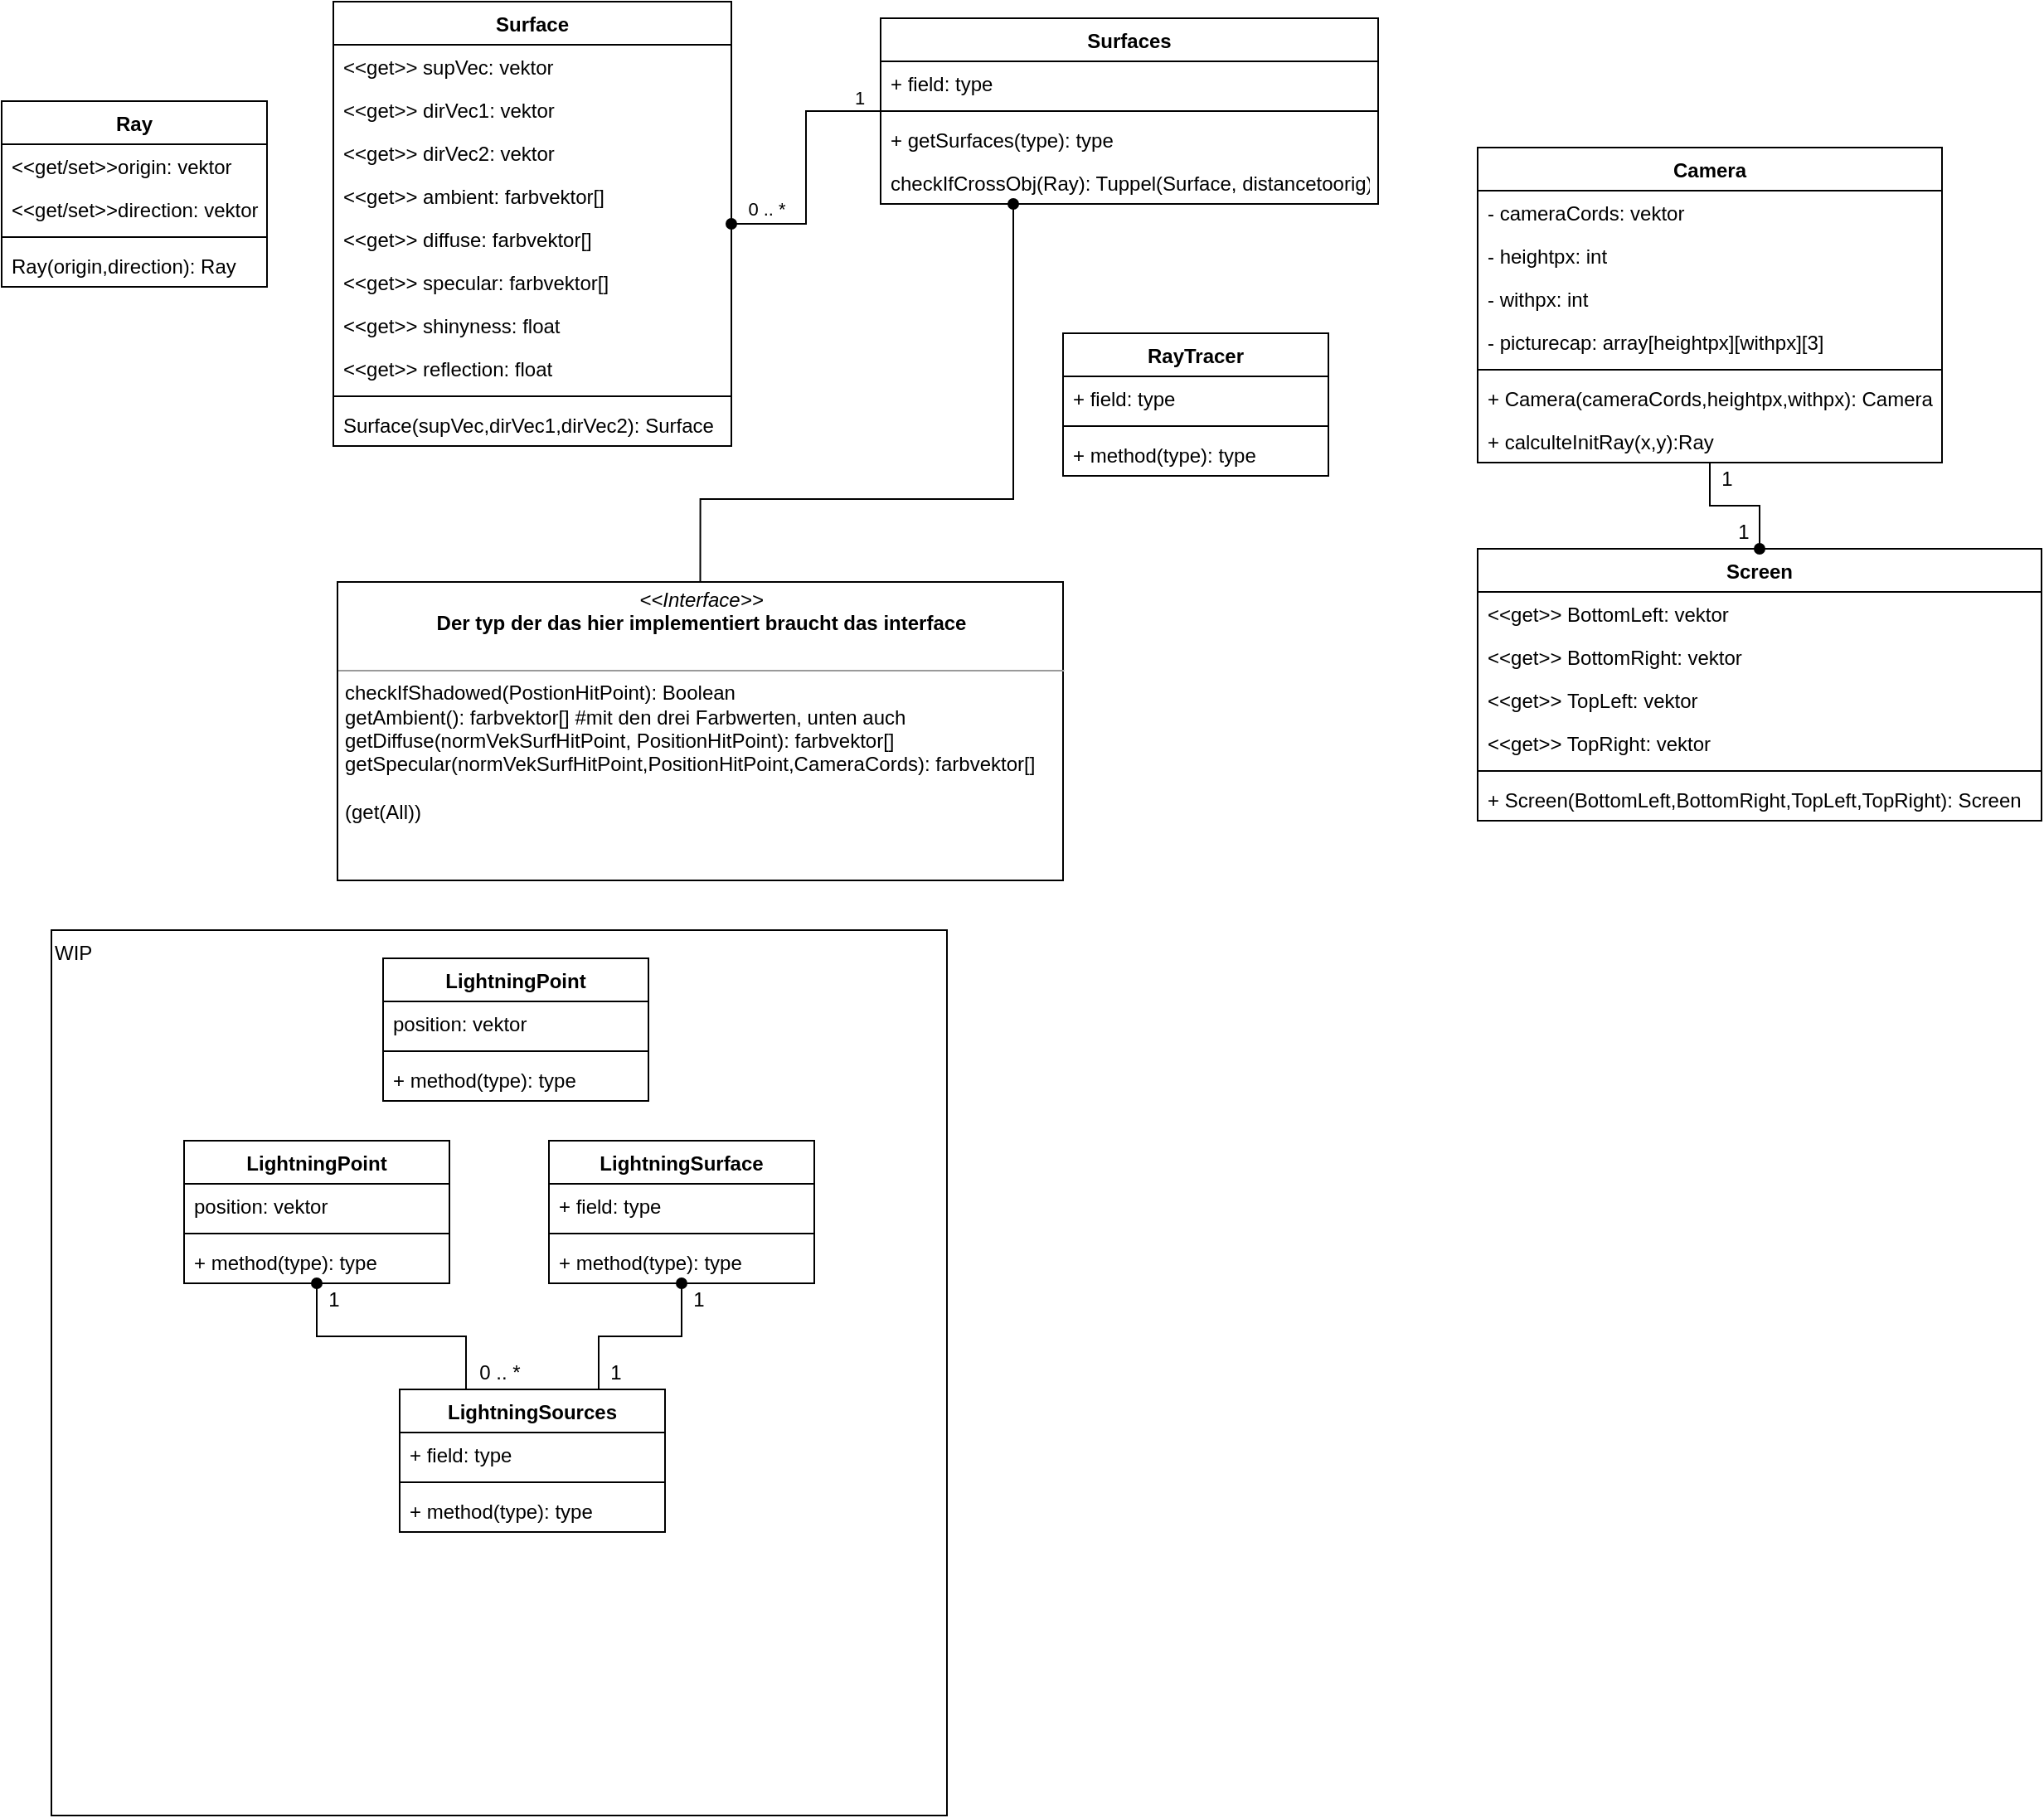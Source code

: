 <mxfile version="13.9.9" type="device"><diagram id="C5RBs43oDa-KdzZeNtuy" name="Page-1"><mxGraphModel dx="1176" dy="685" grid="1" gridSize="10" guides="1" tooltips="1" connect="1" arrows="1" fold="1" page="1" pageScale="1" pageWidth="1500" pageHeight="1169" math="0" shadow="0"><root><mxCell id="WIyWlLk6GJQsqaUBKTNV-0"/><mxCell id="WIyWlLk6GJQsqaUBKTNV-1" parent="WIyWlLk6GJQsqaUBKTNV-0"/><mxCell id="xA0XNcAtHobreGwFJSrl-69" value="WIP" style="rounded=0;whiteSpace=wrap;html=1;align=left;verticalAlign=top;" vertex="1" parent="WIyWlLk6GJQsqaUBKTNV-1"><mxGeometry x="220" y="600" width="540" height="534" as="geometry"/></mxCell><mxCell id="xA0XNcAtHobreGwFJSrl-75" style="edgeStyle=orthogonalEdgeStyle;rounded=0;orthogonalLoop=1;jettySize=auto;html=1;startArrow=oval;startFill=1;endArrow=none;endFill=0;" edge="1" parent="WIyWlLk6GJQsqaUBKTNV-1" source="xA0XNcAtHobreGwFJSrl-4" target="xA0XNcAtHobreGwFJSrl-71"><mxGeometry relative="1" as="geometry"/></mxCell><mxCell id="xA0XNcAtHobreGwFJSrl-76" value="0 .. *" style="edgeLabel;html=1;align=center;verticalAlign=middle;resizable=0;points=[];" vertex="1" connectable="0" parent="xA0XNcAtHobreGwFJSrl-75"><mxGeometry x="-0.753" relative="1" as="geometry"><mxPoint x="1" y="-9" as="offset"/></mxGeometry></mxCell><mxCell id="xA0XNcAtHobreGwFJSrl-77" value="1" style="edgeLabel;html=1;align=center;verticalAlign=middle;resizable=0;points=[];" vertex="1" connectable="0" parent="xA0XNcAtHobreGwFJSrl-75"><mxGeometry x="0.78" y="1" relative="1" as="geometry"><mxPoint x="4" y="-7" as="offset"/></mxGeometry></mxCell><mxCell id="xA0XNcAtHobreGwFJSrl-4" value="Surface" style="swimlane;fontStyle=1;align=center;verticalAlign=top;childLayout=stackLayout;horizontal=1;startSize=26;horizontalStack=0;resizeParent=1;resizeParentMax=0;resizeLast=0;collapsible=1;marginBottom=0;" vertex="1" parent="WIyWlLk6GJQsqaUBKTNV-1"><mxGeometry x="390" y="40" width="240" height="268" as="geometry"/></mxCell><mxCell id="xA0XNcAtHobreGwFJSrl-5" value="&lt;&lt;get&gt;&gt; supVec: vektor&#10;" style="text;strokeColor=none;fillColor=none;align=left;verticalAlign=top;spacingLeft=4;spacingRight=4;overflow=hidden;rotatable=0;points=[[0,0.5],[1,0.5]];portConstraint=eastwest;" vertex="1" parent="xA0XNcAtHobreGwFJSrl-4"><mxGeometry y="26" width="240" height="26" as="geometry"/></mxCell><mxCell id="xA0XNcAtHobreGwFJSrl-80" value="&lt;&lt;get&gt;&gt; dirVec1: vektor" style="text;strokeColor=none;fillColor=none;align=left;verticalAlign=top;spacingLeft=4;spacingRight=4;overflow=hidden;rotatable=0;points=[[0,0.5],[1,0.5]];portConstraint=eastwest;" vertex="1" parent="xA0XNcAtHobreGwFJSrl-4"><mxGeometry y="52" width="240" height="26" as="geometry"/></mxCell><mxCell id="xA0XNcAtHobreGwFJSrl-82" value="&lt;&lt;get&gt;&gt; dirVec2: vektor" style="text;strokeColor=none;fillColor=none;align=left;verticalAlign=top;spacingLeft=4;spacingRight=4;overflow=hidden;rotatable=0;points=[[0,0.5],[1,0.5]];portConstraint=eastwest;" vertex="1" parent="xA0XNcAtHobreGwFJSrl-4"><mxGeometry y="78" width="240" height="26" as="geometry"/></mxCell><mxCell id="xA0XNcAtHobreGwFJSrl-84" value="&lt;&lt;get&gt;&gt; ambient: farbvektor[]" style="text;strokeColor=none;fillColor=none;align=left;verticalAlign=top;spacingLeft=4;spacingRight=4;overflow=hidden;rotatable=0;points=[[0,0.5],[1,0.5]];portConstraint=eastwest;" vertex="1" parent="xA0XNcAtHobreGwFJSrl-4"><mxGeometry y="104" width="240" height="26" as="geometry"/></mxCell><mxCell id="xA0XNcAtHobreGwFJSrl-85" value="&lt;&lt;get&gt;&gt; diffuse: farbvektor[]&#10;" style="text;strokeColor=none;fillColor=none;align=left;verticalAlign=top;spacingLeft=4;spacingRight=4;overflow=hidden;rotatable=0;points=[[0,0.5],[1,0.5]];portConstraint=eastwest;" vertex="1" parent="xA0XNcAtHobreGwFJSrl-4"><mxGeometry y="130" width="240" height="26" as="geometry"/></mxCell><mxCell id="xA0XNcAtHobreGwFJSrl-86" value="&lt;&lt;get&gt;&gt; specular: farbvektor[]" style="text;strokeColor=none;fillColor=none;align=left;verticalAlign=top;spacingLeft=4;spacingRight=4;overflow=hidden;rotatable=0;points=[[0,0.5],[1,0.5]];portConstraint=eastwest;" vertex="1" parent="xA0XNcAtHobreGwFJSrl-4"><mxGeometry y="156" width="240" height="26" as="geometry"/></mxCell><mxCell id="xA0XNcAtHobreGwFJSrl-87" value="&lt;&lt;get&gt;&gt; shinyness: float" style="text;strokeColor=none;fillColor=none;align=left;verticalAlign=top;spacingLeft=4;spacingRight=4;overflow=hidden;rotatable=0;points=[[0,0.5],[1,0.5]];portConstraint=eastwest;" vertex="1" parent="xA0XNcAtHobreGwFJSrl-4"><mxGeometry y="182" width="240" height="26" as="geometry"/></mxCell><mxCell id="xA0XNcAtHobreGwFJSrl-88" value="&lt;&lt;get&gt;&gt; reflection: float" style="text;strokeColor=none;fillColor=none;align=left;verticalAlign=top;spacingLeft=4;spacingRight=4;overflow=hidden;rotatable=0;points=[[0,0.5],[1,0.5]];portConstraint=eastwest;" vertex="1" parent="xA0XNcAtHobreGwFJSrl-4"><mxGeometry y="208" width="240" height="26" as="geometry"/></mxCell><mxCell id="xA0XNcAtHobreGwFJSrl-6" value="" style="line;strokeWidth=1;fillColor=none;align=left;verticalAlign=middle;spacingTop=-1;spacingLeft=3;spacingRight=3;rotatable=0;labelPosition=right;points=[];portConstraint=eastwest;" vertex="1" parent="xA0XNcAtHobreGwFJSrl-4"><mxGeometry y="234" width="240" height="8" as="geometry"/></mxCell><mxCell id="xA0XNcAtHobreGwFJSrl-7" value="Surface(supVec,dirVec1,dirVec2): Surface" style="text;strokeColor=none;fillColor=none;align=left;verticalAlign=top;spacingLeft=4;spacingRight=4;overflow=hidden;rotatable=0;points=[[0,0.5],[1,0.5]];portConstraint=eastwest;" vertex="1" parent="xA0XNcAtHobreGwFJSrl-4"><mxGeometry y="242" width="240" height="26" as="geometry"/></mxCell><mxCell id="xA0XNcAtHobreGwFJSrl-9" value="Ray" style="swimlane;fontStyle=1;align=center;verticalAlign=top;childLayout=stackLayout;horizontal=1;startSize=26;horizontalStack=0;resizeParent=1;resizeParentMax=0;resizeLast=0;collapsible=1;marginBottom=0;" vertex="1" parent="WIyWlLk6GJQsqaUBKTNV-1"><mxGeometry x="190" y="100" width="160" height="112" as="geometry"/></mxCell><mxCell id="xA0XNcAtHobreGwFJSrl-10" value="&lt;&lt;get/set&gt;&gt;origin: vektor&#10;" style="text;strokeColor=none;fillColor=none;align=left;verticalAlign=top;spacingLeft=4;spacingRight=4;overflow=hidden;rotatable=0;points=[[0,0.5],[1,0.5]];portConstraint=eastwest;" vertex="1" parent="xA0XNcAtHobreGwFJSrl-9"><mxGeometry y="26" width="160" height="26" as="geometry"/></mxCell><mxCell id="xA0XNcAtHobreGwFJSrl-52" value="&lt;&lt;get/set&gt;&gt;direction: vektor" style="text;strokeColor=none;fillColor=none;align=left;verticalAlign=top;spacingLeft=4;spacingRight=4;overflow=hidden;rotatable=0;points=[[0,0.5],[1,0.5]];portConstraint=eastwest;" vertex="1" parent="xA0XNcAtHobreGwFJSrl-9"><mxGeometry y="52" width="160" height="26" as="geometry"/></mxCell><mxCell id="xA0XNcAtHobreGwFJSrl-11" value="" style="line;strokeWidth=1;fillColor=none;align=left;verticalAlign=middle;spacingTop=-1;spacingLeft=3;spacingRight=3;rotatable=0;labelPosition=right;points=[];portConstraint=eastwest;" vertex="1" parent="xA0XNcAtHobreGwFJSrl-9"><mxGeometry y="78" width="160" height="8" as="geometry"/></mxCell><mxCell id="xA0XNcAtHobreGwFJSrl-12" value="Ray(origin,direction): Ray" style="text;strokeColor=none;fillColor=none;align=left;verticalAlign=top;spacingLeft=4;spacingRight=4;overflow=hidden;rotatable=0;points=[[0,0.5],[1,0.5]];portConstraint=eastwest;" vertex="1" parent="xA0XNcAtHobreGwFJSrl-9"><mxGeometry y="86" width="160" height="26" as="geometry"/></mxCell><mxCell id="xA0XNcAtHobreGwFJSrl-18" value="Screen" style="swimlane;fontStyle=1;align=center;verticalAlign=top;childLayout=stackLayout;horizontal=1;startSize=26;horizontalStack=0;resizeParent=1;resizeParentMax=0;resizeLast=0;collapsible=1;marginBottom=0;" vertex="1" parent="WIyWlLk6GJQsqaUBKTNV-1"><mxGeometry x="1080" y="370" width="340" height="164" as="geometry"/></mxCell><mxCell id="xA0XNcAtHobreGwFJSrl-19" value="&lt;&lt;get&gt;&gt; BottomLeft: vektor" style="text;strokeColor=none;fillColor=none;align=left;verticalAlign=top;spacingLeft=4;spacingRight=4;overflow=hidden;rotatable=0;points=[[0,0.5],[1,0.5]];portConstraint=eastwest;" vertex="1" parent="xA0XNcAtHobreGwFJSrl-18"><mxGeometry y="26" width="340" height="26" as="geometry"/></mxCell><mxCell id="xA0XNcAtHobreGwFJSrl-53" value="&lt;&lt;get&gt;&gt; BottomRight: vektor&#10;" style="text;strokeColor=none;fillColor=none;align=left;verticalAlign=top;spacingLeft=4;spacingRight=4;overflow=hidden;rotatable=0;points=[[0,0.5],[1,0.5]];portConstraint=eastwest;" vertex="1" parent="xA0XNcAtHobreGwFJSrl-18"><mxGeometry y="52" width="340" height="26" as="geometry"/></mxCell><mxCell id="xA0XNcAtHobreGwFJSrl-54" value="&lt;&lt;get&gt;&gt; TopLeft: vektor" style="text;strokeColor=none;fillColor=none;align=left;verticalAlign=top;spacingLeft=4;spacingRight=4;overflow=hidden;rotatable=0;points=[[0,0.5],[1,0.5]];portConstraint=eastwest;" vertex="1" parent="xA0XNcAtHobreGwFJSrl-18"><mxGeometry y="78" width="340" height="26" as="geometry"/></mxCell><mxCell id="xA0XNcAtHobreGwFJSrl-55" value="&lt;&lt;get&gt;&gt; TopRight: vektor" style="text;strokeColor=none;fillColor=none;align=left;verticalAlign=top;spacingLeft=4;spacingRight=4;overflow=hidden;rotatable=0;points=[[0,0.5],[1,0.5]];portConstraint=eastwest;" vertex="1" parent="xA0XNcAtHobreGwFJSrl-18"><mxGeometry y="104" width="340" height="26" as="geometry"/></mxCell><mxCell id="xA0XNcAtHobreGwFJSrl-20" value="" style="line;strokeWidth=1;fillColor=none;align=left;verticalAlign=middle;spacingTop=-1;spacingLeft=3;spacingRight=3;rotatable=0;labelPosition=right;points=[];portConstraint=eastwest;" vertex="1" parent="xA0XNcAtHobreGwFJSrl-18"><mxGeometry y="130" width="340" height="8" as="geometry"/></mxCell><mxCell id="xA0XNcAtHobreGwFJSrl-21" value="+ Screen(BottomLeft,BottomRight,TopLeft,TopRight): Screen" style="text;strokeColor=none;fillColor=none;align=left;verticalAlign=top;spacingLeft=4;spacingRight=4;overflow=hidden;rotatable=0;points=[[0,0.5],[1,0.5]];portConstraint=eastwest;" vertex="1" parent="xA0XNcAtHobreGwFJSrl-18"><mxGeometry y="138" width="340" height="26" as="geometry"/></mxCell><mxCell id="xA0XNcAtHobreGwFJSrl-26" value="LightningPoint" style="swimlane;fontStyle=1;align=center;verticalAlign=top;childLayout=stackLayout;horizontal=1;startSize=26;horizontalStack=0;resizeParent=1;resizeParentMax=0;resizeLast=0;collapsible=1;marginBottom=0;" vertex="1" parent="WIyWlLk6GJQsqaUBKTNV-1"><mxGeometry x="300" y="727" width="160" height="86" as="geometry"/></mxCell><mxCell id="xA0XNcAtHobreGwFJSrl-27" value="position: vektor" style="text;strokeColor=none;fillColor=none;align=left;verticalAlign=top;spacingLeft=4;spacingRight=4;overflow=hidden;rotatable=0;points=[[0,0.5],[1,0.5]];portConstraint=eastwest;" vertex="1" parent="xA0XNcAtHobreGwFJSrl-26"><mxGeometry y="26" width="160" height="26" as="geometry"/></mxCell><mxCell id="xA0XNcAtHobreGwFJSrl-28" value="" style="line;strokeWidth=1;fillColor=none;align=left;verticalAlign=middle;spacingTop=-1;spacingLeft=3;spacingRight=3;rotatable=0;labelPosition=right;points=[];portConstraint=eastwest;" vertex="1" parent="xA0XNcAtHobreGwFJSrl-26"><mxGeometry y="52" width="160" height="8" as="geometry"/></mxCell><mxCell id="xA0XNcAtHobreGwFJSrl-29" value="+ method(type): type" style="text;strokeColor=none;fillColor=none;align=left;verticalAlign=top;spacingLeft=4;spacingRight=4;overflow=hidden;rotatable=0;points=[[0,0.5],[1,0.5]];portConstraint=eastwest;" vertex="1" parent="xA0XNcAtHobreGwFJSrl-26"><mxGeometry y="60" width="160" height="26" as="geometry"/></mxCell><mxCell id="xA0XNcAtHobreGwFJSrl-30" value="LightningSurface" style="swimlane;fontStyle=1;align=center;verticalAlign=top;childLayout=stackLayout;horizontal=1;startSize=26;horizontalStack=0;resizeParent=1;resizeParentMax=0;resizeLast=0;collapsible=1;marginBottom=0;" vertex="1" parent="WIyWlLk6GJQsqaUBKTNV-1"><mxGeometry x="520" y="727" width="160" height="86" as="geometry"/></mxCell><mxCell id="xA0XNcAtHobreGwFJSrl-31" value="+ field: type" style="text;strokeColor=none;fillColor=none;align=left;verticalAlign=top;spacingLeft=4;spacingRight=4;overflow=hidden;rotatable=0;points=[[0,0.5],[1,0.5]];portConstraint=eastwest;" vertex="1" parent="xA0XNcAtHobreGwFJSrl-30"><mxGeometry y="26" width="160" height="26" as="geometry"/></mxCell><mxCell id="xA0XNcAtHobreGwFJSrl-32" value="" style="line;strokeWidth=1;fillColor=none;align=left;verticalAlign=middle;spacingTop=-1;spacingLeft=3;spacingRight=3;rotatable=0;labelPosition=right;points=[];portConstraint=eastwest;" vertex="1" parent="xA0XNcAtHobreGwFJSrl-30"><mxGeometry y="52" width="160" height="8" as="geometry"/></mxCell><mxCell id="xA0XNcAtHobreGwFJSrl-33" value="+ method(type): type" style="text;strokeColor=none;fillColor=none;align=left;verticalAlign=top;spacingLeft=4;spacingRight=4;overflow=hidden;rotatable=0;points=[[0,0.5],[1,0.5]];portConstraint=eastwest;" vertex="1" parent="xA0XNcAtHobreGwFJSrl-30"><mxGeometry y="60" width="160" height="26" as="geometry"/></mxCell><mxCell id="xA0XNcAtHobreGwFJSrl-39" style="edgeStyle=orthogonalEdgeStyle;rounded=0;orthogonalLoop=1;jettySize=auto;html=1;exitX=0.25;exitY=0;exitDx=0;exitDy=0;startArrow=none;startFill=0;endArrow=oval;endFill=1;" edge="1" parent="WIyWlLk6GJQsqaUBKTNV-1" source="xA0XNcAtHobreGwFJSrl-34" target="xA0XNcAtHobreGwFJSrl-26"><mxGeometry relative="1" as="geometry"/></mxCell><mxCell id="xA0XNcAtHobreGwFJSrl-42" style="edgeStyle=orthogonalEdgeStyle;rounded=0;orthogonalLoop=1;jettySize=auto;html=1;exitX=0.75;exitY=0;exitDx=0;exitDy=0;startArrow=none;startFill=0;endArrow=oval;endFill=1;" edge="1" parent="WIyWlLk6GJQsqaUBKTNV-1" source="xA0XNcAtHobreGwFJSrl-34" target="xA0XNcAtHobreGwFJSrl-30"><mxGeometry relative="1" as="geometry"/></mxCell><mxCell id="xA0XNcAtHobreGwFJSrl-34" value="LightningSources" style="swimlane;fontStyle=1;align=center;verticalAlign=top;childLayout=stackLayout;horizontal=1;startSize=26;horizontalStack=0;resizeParent=1;resizeParentMax=0;resizeLast=0;collapsible=1;marginBottom=0;" vertex="1" parent="WIyWlLk6GJQsqaUBKTNV-1"><mxGeometry x="430" y="877" width="160" height="86" as="geometry"/></mxCell><mxCell id="xA0XNcAtHobreGwFJSrl-35" value="+ field: type" style="text;strokeColor=none;fillColor=none;align=left;verticalAlign=top;spacingLeft=4;spacingRight=4;overflow=hidden;rotatable=0;points=[[0,0.5],[1,0.5]];portConstraint=eastwest;" vertex="1" parent="xA0XNcAtHobreGwFJSrl-34"><mxGeometry y="26" width="160" height="26" as="geometry"/></mxCell><mxCell id="xA0XNcAtHobreGwFJSrl-36" value="" style="line;strokeWidth=1;fillColor=none;align=left;verticalAlign=middle;spacingTop=-1;spacingLeft=3;spacingRight=3;rotatable=0;labelPosition=right;points=[];portConstraint=eastwest;" vertex="1" parent="xA0XNcAtHobreGwFJSrl-34"><mxGeometry y="52" width="160" height="8" as="geometry"/></mxCell><mxCell id="xA0XNcAtHobreGwFJSrl-37" value="+ method(type): type" style="text;strokeColor=none;fillColor=none;align=left;verticalAlign=top;spacingLeft=4;spacingRight=4;overflow=hidden;rotatable=0;points=[[0,0.5],[1,0.5]];portConstraint=eastwest;" vertex="1" parent="xA0XNcAtHobreGwFJSrl-34"><mxGeometry y="60" width="160" height="26" as="geometry"/></mxCell><mxCell id="xA0XNcAtHobreGwFJSrl-40" value="1" style="text;html=1;align=center;verticalAlign=middle;resizable=0;points=[];autosize=1;" vertex="1" parent="WIyWlLk6GJQsqaUBKTNV-1"><mxGeometry x="380" y="813" width="20" height="20" as="geometry"/></mxCell><mxCell id="xA0XNcAtHobreGwFJSrl-41" value="0 .. *" style="text;html=1;align=center;verticalAlign=middle;resizable=0;points=[];autosize=1;" vertex="1" parent="WIyWlLk6GJQsqaUBKTNV-1"><mxGeometry x="470" y="857" width="40" height="20" as="geometry"/></mxCell><mxCell id="xA0XNcAtHobreGwFJSrl-47" style="edgeStyle=orthogonalEdgeStyle;rounded=0;orthogonalLoop=1;jettySize=auto;html=1;exitX=0.5;exitY=0;exitDx=0;exitDy=0;startArrow=oval;startFill=1;endArrow=none;endFill=0;" edge="1" parent="WIyWlLk6GJQsqaUBKTNV-1" source="xA0XNcAtHobreGwFJSrl-18" target="xA0XNcAtHobreGwFJSrl-43"><mxGeometry relative="1" as="geometry"/></mxCell><mxCell id="xA0XNcAtHobreGwFJSrl-48" value="RayTracer" style="swimlane;fontStyle=1;align=center;verticalAlign=top;childLayout=stackLayout;horizontal=1;startSize=26;horizontalStack=0;resizeParent=1;resizeParentMax=0;resizeLast=0;collapsible=1;marginBottom=0;" vertex="1" parent="WIyWlLk6GJQsqaUBKTNV-1"><mxGeometry x="830" y="240" width="160" height="86" as="geometry"/></mxCell><mxCell id="xA0XNcAtHobreGwFJSrl-49" value="+ field: type" style="text;strokeColor=none;fillColor=none;align=left;verticalAlign=top;spacingLeft=4;spacingRight=4;overflow=hidden;rotatable=0;points=[[0,0.5],[1,0.5]];portConstraint=eastwest;" vertex="1" parent="xA0XNcAtHobreGwFJSrl-48"><mxGeometry y="26" width="160" height="26" as="geometry"/></mxCell><mxCell id="xA0XNcAtHobreGwFJSrl-50" value="" style="line;strokeWidth=1;fillColor=none;align=left;verticalAlign=middle;spacingTop=-1;spacingLeft=3;spacingRight=3;rotatable=0;labelPosition=right;points=[];portConstraint=eastwest;" vertex="1" parent="xA0XNcAtHobreGwFJSrl-48"><mxGeometry y="52" width="160" height="8" as="geometry"/></mxCell><mxCell id="xA0XNcAtHobreGwFJSrl-51" value="+ method(type): type" style="text;strokeColor=none;fillColor=none;align=left;verticalAlign=top;spacingLeft=4;spacingRight=4;overflow=hidden;rotatable=0;points=[[0,0.5],[1,0.5]];portConstraint=eastwest;" vertex="1" parent="xA0XNcAtHobreGwFJSrl-48"><mxGeometry y="60" width="160" height="26" as="geometry"/></mxCell><mxCell id="xA0XNcAtHobreGwFJSrl-43" value="Camera" style="swimlane;fontStyle=1;align=center;verticalAlign=top;childLayout=stackLayout;horizontal=1;startSize=26;horizontalStack=0;resizeParent=1;resizeParentMax=0;resizeLast=0;collapsible=1;marginBottom=0;" vertex="1" parent="WIyWlLk6GJQsqaUBKTNV-1"><mxGeometry x="1080" y="128" width="280" height="190" as="geometry"/></mxCell><mxCell id="xA0XNcAtHobreGwFJSrl-63" value="- cameraCords: vektor" style="text;strokeColor=none;fillColor=none;align=left;verticalAlign=top;spacingLeft=4;spacingRight=4;overflow=hidden;rotatable=0;points=[[0,0.5],[1,0.5]];portConstraint=eastwest;" vertex="1" parent="xA0XNcAtHobreGwFJSrl-43"><mxGeometry y="26" width="280" height="26" as="geometry"/></mxCell><mxCell id="xA0XNcAtHobreGwFJSrl-56" value="- heightpx: int " style="text;strokeColor=none;fillColor=none;align=left;verticalAlign=top;spacingLeft=4;spacingRight=4;overflow=hidden;rotatable=0;points=[[0,0.5],[1,0.5]];portConstraint=eastwest;" vertex="1" parent="xA0XNcAtHobreGwFJSrl-43"><mxGeometry y="52" width="280" height="26" as="geometry"/></mxCell><mxCell id="xA0XNcAtHobreGwFJSrl-44" value="- withpx: int&#10;" style="text;strokeColor=none;fillColor=none;align=left;verticalAlign=top;spacingLeft=4;spacingRight=4;overflow=hidden;rotatable=0;points=[[0,0.5],[1,0.5]];portConstraint=eastwest;" vertex="1" parent="xA0XNcAtHobreGwFJSrl-43"><mxGeometry y="78" width="280" height="26" as="geometry"/></mxCell><mxCell id="xA0XNcAtHobreGwFJSrl-57" value="- picturecap: array[heightpx][withpx][3]" style="text;strokeColor=none;fillColor=none;align=left;verticalAlign=top;spacingLeft=4;spacingRight=4;overflow=hidden;rotatable=0;points=[[0,0.5],[1,0.5]];portConstraint=eastwest;" vertex="1" parent="xA0XNcAtHobreGwFJSrl-43"><mxGeometry y="104" width="280" height="26" as="geometry"/></mxCell><mxCell id="xA0XNcAtHobreGwFJSrl-45" value="" style="line;strokeWidth=1;fillColor=none;align=left;verticalAlign=middle;spacingTop=-1;spacingLeft=3;spacingRight=3;rotatable=0;labelPosition=right;points=[];portConstraint=eastwest;" vertex="1" parent="xA0XNcAtHobreGwFJSrl-43"><mxGeometry y="130" width="280" height="8" as="geometry"/></mxCell><mxCell id="xA0XNcAtHobreGwFJSrl-46" value="+ Camera(cameraCords,heightpx,withpx): Camera" style="text;strokeColor=none;fillColor=none;align=left;verticalAlign=top;spacingLeft=4;spacingRight=4;overflow=hidden;rotatable=0;points=[[0,0.5],[1,0.5]];portConstraint=eastwest;" vertex="1" parent="xA0XNcAtHobreGwFJSrl-43"><mxGeometry y="138" width="280" height="26" as="geometry"/></mxCell><mxCell id="xA0XNcAtHobreGwFJSrl-62" value="+ calculteInitRay(x,y):Ray" style="text;strokeColor=none;fillColor=none;align=left;verticalAlign=top;spacingLeft=4;spacingRight=4;overflow=hidden;rotatable=0;points=[[0,0.5],[1,0.5]];portConstraint=eastwest;" vertex="1" parent="xA0XNcAtHobreGwFJSrl-43"><mxGeometry y="164" width="280" height="26" as="geometry"/></mxCell><mxCell id="xA0XNcAtHobreGwFJSrl-58" value="1" style="text;html=1;align=center;verticalAlign=middle;resizable=0;points=[];autosize=1;" vertex="1" parent="WIyWlLk6GJQsqaUBKTNV-1"><mxGeometry x="600" y="813" width="20" height="20" as="geometry"/></mxCell><mxCell id="xA0XNcAtHobreGwFJSrl-59" value="1" style="text;html=1;align=center;verticalAlign=middle;resizable=0;points=[];autosize=1;" vertex="1" parent="WIyWlLk6GJQsqaUBKTNV-1"><mxGeometry x="550" y="857" width="20" height="20" as="geometry"/></mxCell><mxCell id="xA0XNcAtHobreGwFJSrl-60" value="1" style="text;html=1;align=center;verticalAlign=middle;resizable=0;points=[];autosize=1;" vertex="1" parent="WIyWlLk6GJQsqaUBKTNV-1"><mxGeometry x="1230" y="350" width="20" height="20" as="geometry"/></mxCell><mxCell id="xA0XNcAtHobreGwFJSrl-61" value="1" style="text;html=1;align=center;verticalAlign=middle;resizable=0;points=[];autosize=1;" vertex="1" parent="WIyWlLk6GJQsqaUBKTNV-1"><mxGeometry x="1220" y="318" width="20" height="20" as="geometry"/></mxCell><mxCell id="xA0XNcAtHobreGwFJSrl-65" value="LightningPoint" style="swimlane;fontStyle=1;align=center;verticalAlign=top;childLayout=stackLayout;horizontal=1;startSize=26;horizontalStack=0;resizeParent=1;resizeParentMax=0;resizeLast=0;collapsible=1;marginBottom=0;" vertex="1" parent="WIyWlLk6GJQsqaUBKTNV-1"><mxGeometry x="420" y="617" width="160" height="86" as="geometry"/></mxCell><mxCell id="xA0XNcAtHobreGwFJSrl-66" value="position: vektor" style="text;strokeColor=none;fillColor=none;align=left;verticalAlign=top;spacingLeft=4;spacingRight=4;overflow=hidden;rotatable=0;points=[[0,0.5],[1,0.5]];portConstraint=eastwest;" vertex="1" parent="xA0XNcAtHobreGwFJSrl-65"><mxGeometry y="26" width="160" height="26" as="geometry"/></mxCell><mxCell id="xA0XNcAtHobreGwFJSrl-67" value="" style="line;strokeWidth=1;fillColor=none;align=left;verticalAlign=middle;spacingTop=-1;spacingLeft=3;spacingRight=3;rotatable=0;labelPosition=right;points=[];portConstraint=eastwest;" vertex="1" parent="xA0XNcAtHobreGwFJSrl-65"><mxGeometry y="52" width="160" height="8" as="geometry"/></mxCell><mxCell id="xA0XNcAtHobreGwFJSrl-68" value="+ method(type): type" style="text;strokeColor=none;fillColor=none;align=left;verticalAlign=top;spacingLeft=4;spacingRight=4;overflow=hidden;rotatable=0;points=[[0,0.5],[1,0.5]];portConstraint=eastwest;" vertex="1" parent="xA0XNcAtHobreGwFJSrl-65"><mxGeometry y="60" width="160" height="26" as="geometry"/></mxCell><mxCell id="xA0XNcAtHobreGwFJSrl-70" value="&lt;p style=&quot;margin: 0px ; margin-top: 4px ; text-align: center&quot;&gt;&lt;i&gt;&amp;lt;&amp;lt;Interface&amp;gt;&amp;gt;&lt;/i&gt;&lt;br&gt;&lt;b&gt;Der typ der das hier implementiert braucht das interface&lt;/b&gt;&lt;/p&gt;&lt;p style=&quot;margin: 0px ; margin-left: 4px&quot;&gt;&lt;br&gt;&lt;/p&gt;&lt;hr size=&quot;1&quot;&gt;&lt;p style=&quot;margin: 0px ; margin-left: 4px&quot;&gt;checkIfShadowed(PostionHitPoint): Boolean&lt;/p&gt;&lt;p style=&quot;margin: 0px ; margin-left: 4px&quot;&gt;getAmbient(): farbvektor[] #mit den drei Farbwerten, unten auch&lt;/p&gt;&lt;p style=&quot;margin: 0px ; margin-left: 4px&quot;&gt;getDiffuse(normVekSurfHitPoint, PositionHitPoint): farbvektor[]&lt;/p&gt;&lt;p style=&quot;margin: 0px ; margin-left: 4px&quot;&gt;getSpecular(normVekSurfHitPoint,PositionHitPoint,CameraCords): farbvektor[]&lt;/p&gt;&lt;p style=&quot;margin: 0px ; margin-left: 4px&quot;&gt;&lt;br&gt;&lt;/p&gt;&lt;p style=&quot;margin: 0px ; margin-left: 4px&quot;&gt;(get(All))&lt;br&gt;&lt;/p&gt;" style="verticalAlign=top;align=left;overflow=fill;fontSize=12;fontFamily=Helvetica;html=1;" vertex="1" parent="WIyWlLk6GJQsqaUBKTNV-1"><mxGeometry x="392.5" y="390" width="437.5" height="180" as="geometry"/></mxCell><mxCell id="xA0XNcAtHobreGwFJSrl-71" value="Surfaces" style="swimlane;fontStyle=1;align=center;verticalAlign=top;childLayout=stackLayout;horizontal=1;startSize=26;horizontalStack=0;resizeParent=1;resizeParentMax=0;resizeLast=0;collapsible=1;marginBottom=0;" vertex="1" parent="WIyWlLk6GJQsqaUBKTNV-1"><mxGeometry x="720" y="50" width="300" height="112" as="geometry"/></mxCell><mxCell id="xA0XNcAtHobreGwFJSrl-72" value="+ field: type" style="text;strokeColor=none;fillColor=none;align=left;verticalAlign=top;spacingLeft=4;spacingRight=4;overflow=hidden;rotatable=0;points=[[0,0.5],[1,0.5]];portConstraint=eastwest;" vertex="1" parent="xA0XNcAtHobreGwFJSrl-71"><mxGeometry y="26" width="300" height="26" as="geometry"/></mxCell><mxCell id="xA0XNcAtHobreGwFJSrl-73" value="" style="line;strokeWidth=1;fillColor=none;align=left;verticalAlign=middle;spacingTop=-1;spacingLeft=3;spacingRight=3;rotatable=0;labelPosition=right;points=[];portConstraint=eastwest;" vertex="1" parent="xA0XNcAtHobreGwFJSrl-71"><mxGeometry y="52" width="300" height="8" as="geometry"/></mxCell><mxCell id="xA0XNcAtHobreGwFJSrl-74" value="+ getSurfaces(type): type" style="text;strokeColor=none;fillColor=none;align=left;verticalAlign=top;spacingLeft=4;spacingRight=4;overflow=hidden;rotatable=0;points=[[0,0.5],[1,0.5]];portConstraint=eastwest;" vertex="1" parent="xA0XNcAtHobreGwFJSrl-71"><mxGeometry y="60" width="300" height="26" as="geometry"/></mxCell><mxCell id="xA0XNcAtHobreGwFJSrl-83" value="checkIfCrossObj(Ray): Tuppel(Surface, distancetoorig)" style="text;strokeColor=none;fillColor=none;align=left;verticalAlign=top;spacingLeft=4;spacingRight=4;overflow=hidden;rotatable=0;points=[[0,0.5],[1,0.5]];portConstraint=eastwest;" vertex="1" parent="xA0XNcAtHobreGwFJSrl-71"><mxGeometry y="86" width="300" height="26" as="geometry"/></mxCell><mxCell id="xA0XNcAtHobreGwFJSrl-79" style="edgeStyle=orthogonalEdgeStyle;rounded=0;orthogonalLoop=1;jettySize=auto;html=1;exitX=0.5;exitY=0;exitDx=0;exitDy=0;startArrow=none;startFill=0;endArrow=oval;endFill=1;" edge="1" parent="WIyWlLk6GJQsqaUBKTNV-1" source="xA0XNcAtHobreGwFJSrl-70" target="xA0XNcAtHobreGwFJSrl-71"><mxGeometry relative="1" as="geometry"><mxPoint x="720" y="210" as="targetPoint"/><Array as="points"><mxPoint x="611" y="340"/><mxPoint x="800" y="340"/></Array></mxGeometry></mxCell></root></mxGraphModel></diagram></mxfile>